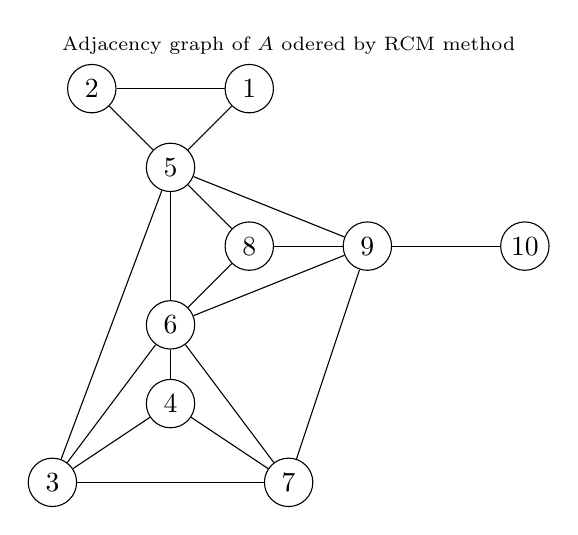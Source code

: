 \begin{tikzpicture}
    \foreach\n/\x/\y in {3/0/0,7/3/0,4/1.5/1,6/1.5/2,9/4/3,10/6/3,8/2.5/3,5/1.5/4,2/0.5/5,1/2.5/5}
    {   \node[draw
        ,   circle
        ,   text width = {width(10)}
        ,   align = center
        ,   inner sep = 2pt
        ] (N\n) at (\x,\y) {\n};
    }
    \foreach\n/\m in {1/2,1/5,2/5,3/4,3/5,3/6,3/7,4/6,4/7,5/6,5/8,5/9,6/7,6/8,6/9,7/9,8/9,9/10}
    {   \draw (N\n) to (N\m);
    }

    \node[anchor = south] at (current bounding box.north)
    {\scriptsize Adjacency graph of $A$ odered by RCM method};
\end{tikzpicture}
